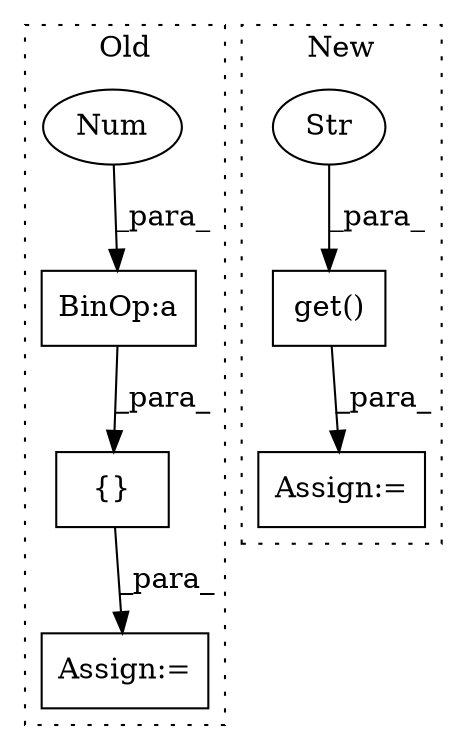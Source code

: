 digraph G {
subgraph cluster0 {
1 [label="{}" a="59" s="1262,1308" l="22,0" shape="box"];
4 [label="Assign:=" a="68" s="1197" l="3" shape="box"];
5 [label="BinOp:a" a="82" s="1153" l="3" shape="box"];
6 [label="Num" a="76" s="1152" l="1" shape="ellipse"];
label = "Old";
style="dotted";
}
subgraph cluster1 {
2 [label="get()" a="75" s="493,546" l="16,1" shape="box"];
3 [label="Str" a="66" s="509" l="15" shape="ellipse"];
7 [label="Assign:=" a="68" s="490" l="3" shape="box"];
label = "New";
style="dotted";
}
1 -> 4 [label="_para_"];
2 -> 7 [label="_para_"];
3 -> 2 [label="_para_"];
5 -> 1 [label="_para_"];
6 -> 5 [label="_para_"];
}